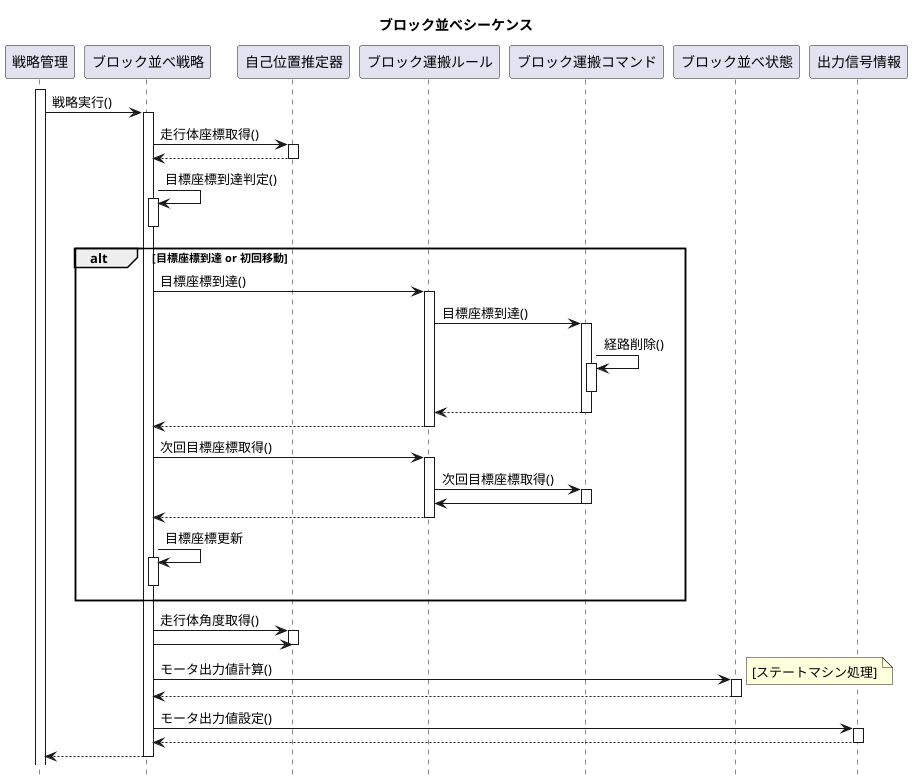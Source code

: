 @startuml

hide footbox
title ブロック並べシーケンス

participant "戦略管理" as StManager
participant "ブロック並べ戦略" as block
participant "自己位置推定器" as selfPostion
participant "ブロック運搬ルール" as rule
participant "ブロック運搬コマンド" as command
participant "ブロック並べ状態" as state
participant "出力信号情報" as Output


activate StManager 
StManager -> block : 戦略実行()
	activate block
	block -> selfPostion :走行体座標取得()
		activate selfPostion
		block <-- selfPostion
		deactivate selfPostion

	block -> block : 目標座標到達判定()
		activate block
		deactivate block


	alt 目標座標到達 or 初回移動
	block -> rule : 目標座標到達()
		activate rule
		rule -> command : 目標座標到達()
			activate command
			command -> command : 経路削除()
				activate command
				deactivate command

			rule <-- command
			deactivate command

		block <-- rule
		deactivate rule


	block -> rule : 次回目標座標取得()
		activate rule
		rule -> command : 次回目標座標取得()
			activate command
			rule <- command
			deactivate command

		block <-- rule
		deactivate rule


	block -> block : 目標座標更新
		activate block
		deactivate block
	end

	block -> selfPostion :走行体角度取得()
		activate selfPostion
		block -> selfPostion
		deactivate selfPostion

	block -> state : モータ出力値計算()
		activate state
		note right : [ステートマシン処理]
		block <-- state 
		deactivate state

	block -> Output: モータ出力値設定()
		activate Output
		block <-- Output	
		deactivate Output


	StManager <-- block 
	deactivate block


@enduml